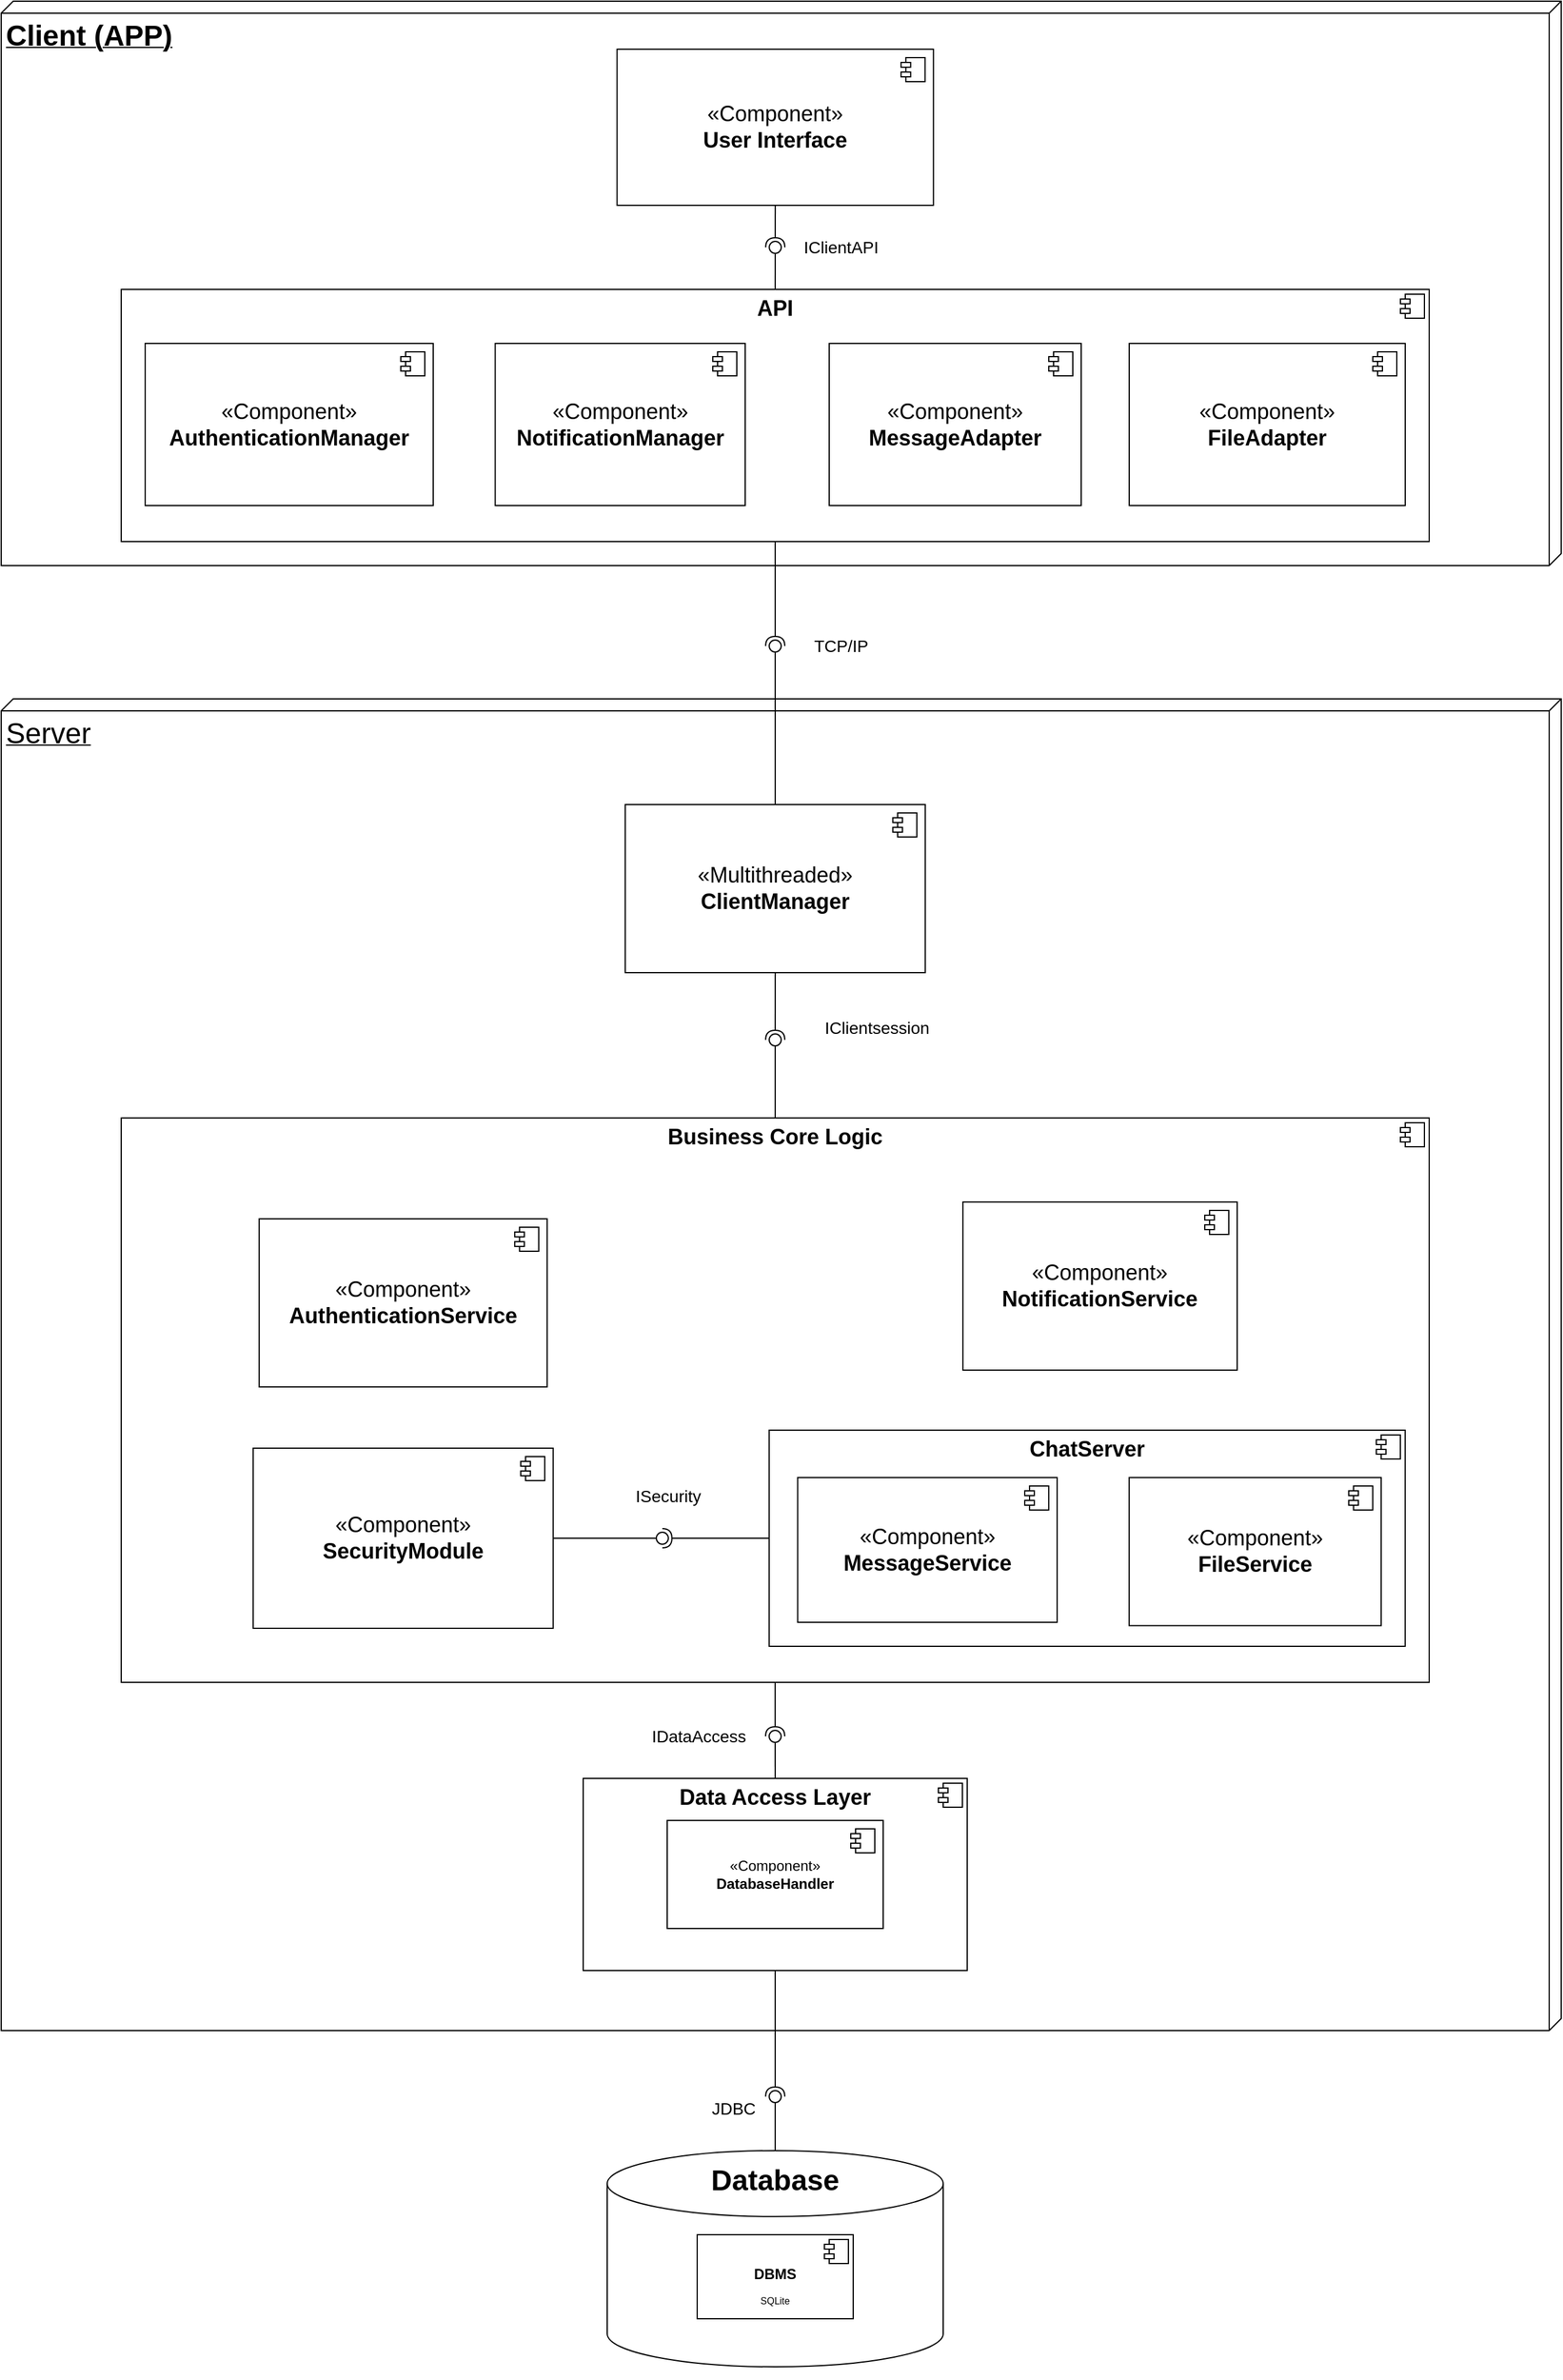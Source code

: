 <mxfile version="26.0.16">
  <diagram name="Page-1" id="5f0bae14-7c28-e335-631c-24af17079c00">
    <mxGraphModel dx="3264" dy="2356" grid="1" gridSize="10" guides="1" tooltips="1" connect="1" arrows="1" fold="1" page="1" pageScale="1" pageWidth="1100" pageHeight="850" background="none" math="0" shadow="0">
      <root>
        <mxCell id="0" />
        <mxCell id="1" parent="0" />
        <mxCell id="GVH7bZ4-ch_q7qwEqbvq-2" value="&lt;font style=&quot;font-size: 24px;&quot;&gt;&lt;b style=&quot;&quot;&gt;Client (APP)&lt;/b&gt;&lt;/font&gt;" style="verticalAlign=top;align=left;spacingTop=8;spacingLeft=2;spacingRight=12;shape=cube;size=10;direction=south;fontStyle=4;html=1;whiteSpace=wrap;" parent="1" vertex="1">
          <mxGeometry x="10" y="-270" width="1300" height="470" as="geometry" />
        </mxCell>
        <mxCell id="GVH7bZ4-ch_q7qwEqbvq-4" value="&lt;font style=&quot;font-size: 24px;&quot;&gt;Server&lt;/font&gt;" style="verticalAlign=top;align=left;spacingTop=8;spacingLeft=2;spacingRight=12;shape=cube;size=10;direction=south;fontStyle=4;html=1;whiteSpace=wrap;movable=1;resizable=1;rotatable=1;deletable=1;editable=1;locked=0;connectable=1;" parent="1" vertex="1">
          <mxGeometry x="10" y="311" width="1300" height="1109" as="geometry" />
        </mxCell>
        <mxCell id="GVH7bZ4-ch_q7qwEqbvq-39" value="" style="ellipse;whiteSpace=wrap;html=1;align=center;aspect=fixed;fillColor=none;strokeColor=none;resizable=0;perimeter=centerPerimeter;rotatable=0;allowArrows=0;points=[];outlineConnect=1;" parent="1" vertex="1">
          <mxGeometry x="604.95" y="770" width="10" height="10" as="geometry" />
        </mxCell>
        <mxCell id="GVH7bZ4-ch_q7qwEqbvq-65" value="" style="ellipse;whiteSpace=wrap;html=1;align=center;aspect=fixed;fillColor=none;strokeColor=none;resizable=0;perimeter=centerPerimeter;rotatable=0;allowArrows=0;points=[];outlineConnect=1;" parent="1" vertex="1">
          <mxGeometry x="255" y="271" width="10" height="10" as="geometry" />
        </mxCell>
        <mxCell id="GVH7bZ4-ch_q7qwEqbvq-91" value="" style="ellipse;whiteSpace=wrap;html=1;align=center;aspect=fixed;fillColor=none;strokeColor=none;resizable=0;perimeter=centerPerimeter;rotatable=0;allowArrows=0;points=[];outlineConnect=1;" parent="1" vertex="1">
          <mxGeometry x="765" y="272" width="10" height="10" as="geometry" />
        </mxCell>
        <mxCell id="GVH7bZ4-ch_q7qwEqbvq-100" value="" style="ellipse;whiteSpace=wrap;html=1;align=center;aspect=fixed;fillColor=none;strokeColor=none;resizable=0;perimeter=centerPerimeter;rotatable=0;allowArrows=0;points=[];outlineConnect=1;" parent="1" vertex="1">
          <mxGeometry x="764.95" y="990" width="10" height="10" as="geometry" />
        </mxCell>
        <mxCell id="GVH7bZ4-ch_q7qwEqbvq-103" value="" style="ellipse;whiteSpace=wrap;html=1;align=center;aspect=fixed;fillColor=none;strokeColor=none;resizable=0;perimeter=centerPerimeter;rotatable=0;allowArrows=0;points=[];outlineConnect=1;" parent="1" vertex="1">
          <mxGeometry x="519.95" y="870" width="10" height="10" as="geometry" />
        </mxCell>
        <mxCell id="GVH7bZ4-ch_q7qwEqbvq-106" value="" style="ellipse;whiteSpace=wrap;html=1;align=center;aspect=fixed;fillColor=none;strokeColor=none;resizable=0;perimeter=centerPerimeter;rotatable=0;allowArrows=0;points=[];outlineConnect=1;" parent="1" vertex="1">
          <mxGeometry x="254.95" y="990" width="10" height="10" as="geometry" />
        </mxCell>
        <mxCell id="GVH7bZ4-ch_q7qwEqbvq-115" value="" style="ellipse;whiteSpace=wrap;html=1;align=center;aspect=fixed;fillColor=none;strokeColor=none;resizable=0;perimeter=centerPerimeter;rotatable=0;allowArrows=0;points=[];outlineConnect=1;" parent="1" vertex="1">
          <mxGeometry x="1030" y="272" width="10" height="10" as="geometry" />
        </mxCell>
        <mxCell id="ot8jC1JeRxp6GfneqWq5-29" value="" style="ellipse;whiteSpace=wrap;html=1;align=center;aspect=fixed;fillColor=none;strokeColor=none;resizable=0;perimeter=centerPerimeter;rotatable=0;allowArrows=0;points=[];outlineConnect=1;" parent="1" vertex="1">
          <mxGeometry x="898" y="291" width="10" height="10" as="geometry" />
        </mxCell>
        <mxCell id="ot8jC1JeRxp6GfneqWq5-35" value="" style="ellipse;whiteSpace=wrap;html=1;align=center;aspect=fixed;fillColor=none;strokeColor=none;resizable=0;perimeter=centerPerimeter;rotatable=0;allowArrows=0;points=[];outlineConnect=1;" parent="1" vertex="1">
          <mxGeometry x="631" y="281" width="10" height="10" as="geometry" />
        </mxCell>
        <mxCell id="ot8jC1JeRxp6GfneqWq5-38" value="" style="ellipse;whiteSpace=wrap;html=1;align=center;aspect=fixed;fillColor=none;strokeColor=none;resizable=0;perimeter=centerPerimeter;rotatable=0;allowArrows=0;points=[];outlineConnect=1;" parent="1" vertex="1">
          <mxGeometry x="650" y="291" width="10" height="10" as="geometry" />
        </mxCell>
        <mxCell id="ot8jC1JeRxp6GfneqWq5-49" value="" style="rounded=0;orthogonalLoop=1;jettySize=auto;html=1;endArrow=halfCircle;endFill=0;endSize=6;strokeWidth=1;sketch=0;exitX=0.5;exitY=1;exitDx=0;exitDy=0;" parent="1" target="ot8jC1JeRxp6GfneqWq5-51" edge="1">
          <mxGeometry relative="1" as="geometry">
            <mxPoint x="654.95" y="1080" as="sourcePoint" />
          </mxGeometry>
        </mxCell>
        <mxCell id="ot8jC1JeRxp6GfneqWq5-14" value="&lt;p style=&quot;margin:0px;margin-top:6px;text-align:center;&quot;&gt;&lt;b&gt;&lt;font style=&quot;font-size: 18px;&quot;&gt;Business Core Logic&lt;/font&gt;&lt;/b&gt;&lt;/p&gt;" style="align=left;overflow=fill;html=1;dropTarget=0;whiteSpace=wrap;" parent="1" vertex="1">
          <mxGeometry x="110" y="660" width="1090" height="470" as="geometry" />
        </mxCell>
        <mxCell id="ot8jC1JeRxp6GfneqWq5-15" value="" style="shape=component;jettyWidth=8;jettyHeight=4;" parent="ot8jC1JeRxp6GfneqWq5-14" vertex="1">
          <mxGeometry x="1" width="20" height="20" relative="1" as="geometry">
            <mxPoint x="-24" y="4" as="offset" />
          </mxGeometry>
        </mxCell>
        <mxCell id="ot8jC1JeRxp6GfneqWq5-3" value="&lt;p style=&quot;margin:0px;margin-top:6px;text-align:center;&quot;&gt;&lt;b&gt;&lt;font style=&quot;font-size: 18px;&quot;&gt;API&lt;/font&gt;&lt;/b&gt;&lt;/p&gt;" style="align=left;overflow=fill;html=1;dropTarget=0;whiteSpace=wrap;container=0;" parent="1" vertex="1">
          <mxGeometry x="110" y="-30" width="1090" height="210" as="geometry" />
        </mxCell>
        <mxCell id="GVH7bZ4-ch_q7qwEqbvq-12" value="" style="ellipse;whiteSpace=wrap;html=1;align=center;aspect=fixed;fillColor=none;strokeColor=none;resizable=0;perimeter=centerPerimeter;rotatable=0;allowArrows=0;points=[];outlineConnect=1;" parent="1" vertex="1">
          <mxGeometry x="526.364" y="231" width="10" height="10" as="geometry" />
        </mxCell>
        <mxCell id="GVH7bZ4-ch_q7qwEqbvq-17" value="" style="ellipse;whiteSpace=wrap;html=1;align=center;aspect=fixed;fillColor=none;strokeColor=none;resizable=0;perimeter=centerPerimeter;rotatable=0;allowArrows=0;points=[];outlineConnect=1;" parent="1" vertex="1">
          <mxGeometry x="566" y="231" width="10" height="10" as="geometry" />
        </mxCell>
        <mxCell id="ot8jC1JeRxp6GfneqWq5-5" value="&lt;font style=&quot;font-size: 18px;&quot;&gt;«Component»&lt;br&gt;&lt;b&gt;User Interface&lt;/b&gt;&lt;/font&gt;" style="html=1;dropTarget=0;whiteSpace=wrap;" parent="1" vertex="1">
          <mxGeometry x="523.23" y="-230" width="263.64" height="130" as="geometry" />
        </mxCell>
        <mxCell id="ot8jC1JeRxp6GfneqWq5-6" value="" style="shape=module;jettyWidth=8;jettyHeight=4;" parent="ot8jC1JeRxp6GfneqWq5-5" vertex="1">
          <mxGeometry x="1" width="20" height="20" relative="1" as="geometry">
            <mxPoint x="-27" y="7" as="offset" />
          </mxGeometry>
        </mxCell>
        <mxCell id="ot8jC1JeRxp6GfneqWq5-7" value="" style="rounded=0;orthogonalLoop=1;jettySize=auto;html=1;endArrow=halfCircle;endFill=0;endSize=6;strokeWidth=1;sketch=0;exitX=0.5;exitY=1;exitDx=0;exitDy=0;" parent="1" source="ot8jC1JeRxp6GfneqWq5-5" target="ot8jC1JeRxp6GfneqWq5-9" edge="1">
          <mxGeometry relative="1" as="geometry">
            <mxPoint x="808.591" y="-75" as="sourcePoint" />
          </mxGeometry>
        </mxCell>
        <mxCell id="ot8jC1JeRxp6GfneqWq5-8" value="" style="rounded=0;orthogonalLoop=1;jettySize=auto;html=1;endArrow=oval;endFill=0;sketch=0;sourcePerimeterSpacing=0;targetPerimeterSpacing=0;endSize=10;exitX=0.5;exitY=0;exitDx=0;exitDy=0;" parent="1" source="ot8jC1JeRxp6GfneqWq5-3" target="ot8jC1JeRxp6GfneqWq5-9" edge="1">
          <mxGeometry relative="1" as="geometry">
            <mxPoint x="768.955" y="-75" as="sourcePoint" />
          </mxGeometry>
        </mxCell>
        <mxCell id="ot8jC1JeRxp6GfneqWq5-9" value="" style="ellipse;whiteSpace=wrap;html=1;align=center;aspect=fixed;fillColor=none;strokeColor=none;resizable=0;perimeter=centerPerimeter;rotatable=0;allowArrows=0;points=[];outlineConnect=1;" parent="1" vertex="1">
          <mxGeometry x="650.045" y="-70" width="10" height="10" as="geometry" />
        </mxCell>
        <mxCell id="ot8jC1JeRxp6GfneqWq5-4" value="" style="shape=component;jettyWidth=8;jettyHeight=4;" parent="1" vertex="1">
          <mxGeometry x="1176" y="-26" width="20" height="20" as="geometry">
            <mxPoint x="-24" y="4" as="offset" />
          </mxGeometry>
        </mxCell>
        <mxCell id="GVH7bZ4-ch_q7qwEqbvq-53" value="&lt;font style=&quot;font-size: 18px;&quot;&gt;«Component»&lt;br&gt;&lt;b&gt;AuthenticationManager&lt;/b&gt;&lt;/font&gt;" style="html=1;dropTarget=0;whiteSpace=wrap;" parent="1" vertex="1">
          <mxGeometry x="130" y="15" width="240" height="135" as="geometry" />
        </mxCell>
        <mxCell id="GVH7bZ4-ch_q7qwEqbvq-54" value="" style="shape=module;jettyWidth=8;jettyHeight=4;" parent="GVH7bZ4-ch_q7qwEqbvq-53" vertex="1">
          <mxGeometry x="1" width="20" height="20" relative="1" as="geometry">
            <mxPoint x="-27" y="7" as="offset" />
          </mxGeometry>
        </mxCell>
        <mxCell id="GVH7bZ4-ch_q7qwEqbvq-55" value="&lt;font style=&quot;font-size: 18px;&quot;&gt;«Component»&lt;br&gt;&lt;b&gt;NotificationManager&lt;/b&gt;&lt;/font&gt;" style="html=1;dropTarget=0;whiteSpace=wrap;" parent="1" vertex="1">
          <mxGeometry x="421.68" y="15" width="208.32" height="135" as="geometry" />
        </mxCell>
        <mxCell id="GVH7bZ4-ch_q7qwEqbvq-56" value="" style="shape=module;jettyWidth=8;jettyHeight=4;" parent="GVH7bZ4-ch_q7qwEqbvq-55" vertex="1">
          <mxGeometry x="1" width="20" height="20" relative="1" as="geometry">
            <mxPoint x="-27" y="7" as="offset" />
          </mxGeometry>
        </mxCell>
        <mxCell id="GVH7bZ4-ch_q7qwEqbvq-57" value="&lt;font style=&quot;font-size: 18px;&quot;&gt;«Component»&lt;br&gt;&lt;b&gt;MessageAdapter&lt;/b&gt;&lt;/font&gt;" style="html=1;dropTarget=0;whiteSpace=wrap;" parent="1" vertex="1">
          <mxGeometry x="700" y="15" width="210" height="135" as="geometry" />
        </mxCell>
        <mxCell id="GVH7bZ4-ch_q7qwEqbvq-58" value="" style="shape=module;jettyWidth=8;jettyHeight=4;" parent="GVH7bZ4-ch_q7qwEqbvq-57" vertex="1">
          <mxGeometry x="1" width="20" height="20" relative="1" as="geometry">
            <mxPoint x="-27" y="7" as="offset" />
          </mxGeometry>
        </mxCell>
        <mxCell id="GVH7bZ4-ch_q7qwEqbvq-111" value="&lt;font style=&quot;font-size: 18px;&quot;&gt;«Component»&lt;br&gt;&lt;b&gt;FileAdapter&lt;/b&gt;&lt;/font&gt;" style="html=1;dropTarget=0;whiteSpace=wrap;" parent="1" vertex="1">
          <mxGeometry x="950" y="15" width="230" height="135" as="geometry" />
        </mxCell>
        <mxCell id="GVH7bZ4-ch_q7qwEqbvq-112" value="" style="shape=module;jettyWidth=8;jettyHeight=4;" parent="GVH7bZ4-ch_q7qwEqbvq-111" vertex="1">
          <mxGeometry x="1" width="20" height="20" relative="1" as="geometry">
            <mxPoint x="-27" y="7" as="offset" />
          </mxGeometry>
        </mxCell>
        <mxCell id="ot8jC1JeRxp6GfneqWq5-50" value="" style="rounded=0;orthogonalLoop=1;jettySize=auto;html=1;endArrow=oval;endFill=0;sketch=0;sourcePerimeterSpacing=0;targetPerimeterSpacing=0;endSize=10;exitX=0.5;exitY=0;exitDx=0;exitDy=0;" parent="1" source="ot8jC1JeRxp6GfneqWq5-12" target="ot8jC1JeRxp6GfneqWq5-51" edge="1">
          <mxGeometry relative="1" as="geometry">
            <mxPoint x="634.95" y="1155" as="sourcePoint" />
          </mxGeometry>
        </mxCell>
        <mxCell id="ot8jC1JeRxp6GfneqWq5-51" value="" style="ellipse;whiteSpace=wrap;html=1;align=center;aspect=fixed;fillColor=none;strokeColor=none;resizable=0;perimeter=centerPerimeter;rotatable=0;allowArrows=0;points=[];outlineConnect=1;" parent="1" vertex="1">
          <mxGeometry x="649.95" y="1170" width="10" height="10" as="geometry" />
        </mxCell>
        <mxCell id="ot8jC1JeRxp6GfneqWq5-52" value="" style="group" parent="1" vertex="1" connectable="0">
          <mxGeometry x="495" y="1220" width="320" height="490" as="geometry" />
        </mxCell>
        <mxCell id="GVH7bZ4-ch_q7qwEqbvq-28" value="" style="group" parent="ot8jC1JeRxp6GfneqWq5-52" vertex="1" connectable="0">
          <mxGeometry x="20" y="300" width="280" height="180" as="geometry" />
        </mxCell>
        <mxCell id="GVH7bZ4-ch_q7qwEqbvq-26" value="" style="shape=cylinder3;whiteSpace=wrap;html=1;boundedLbl=1;backgroundOutline=1;size=27.444;align=center;" parent="GVH7bZ4-ch_q7qwEqbvq-28" vertex="1">
          <mxGeometry width="280" height="180" as="geometry" />
        </mxCell>
        <mxCell id="GVH7bZ4-ch_q7qwEqbvq-22" value="&lt;p style=&quot;margin:0px;margin-top:6px;text-align:center;&quot;&gt;&lt;b&gt;&lt;br&gt;&lt;/b&gt;&lt;/p&gt;&lt;p style=&quot;margin:0px;margin-top:6px;text-align:center;&quot;&gt;&lt;b&gt;DBMS&lt;/b&gt;&lt;/p&gt;&lt;p style=&quot;margin:0px;margin-top:6px;text-align:center;&quot;&gt;&lt;font style=&quot;font-size: 8px;&quot;&gt;SQLite&lt;/font&gt;&lt;/p&gt;&lt;p style=&quot;margin:0px;margin-left:8px;&quot;&gt;&lt;br&gt;&lt;/p&gt;" style="align=left;overflow=fill;html=1;dropTarget=0;whiteSpace=wrap;" parent="GVH7bZ4-ch_q7qwEqbvq-28" vertex="1">
          <mxGeometry x="75" y="70" width="130" height="70" as="geometry" />
        </mxCell>
        <mxCell id="GVH7bZ4-ch_q7qwEqbvq-23" value="" style="shape=component;jettyWidth=8;jettyHeight=4;" parent="GVH7bZ4-ch_q7qwEqbvq-22" vertex="1">
          <mxGeometry x="1" width="20" height="20" relative="1" as="geometry">
            <mxPoint x="-24" y="4" as="offset" />
          </mxGeometry>
        </mxCell>
        <mxCell id="GVH7bZ4-ch_q7qwEqbvq-27" value="&lt;b&gt;&lt;font style=&quot;font-size: 24px;&quot;&gt;Database&lt;/font&gt;&lt;/b&gt;" style="text;html=1;align=center;verticalAlign=middle;whiteSpace=wrap;rounded=0;" parent="GVH7bZ4-ch_q7qwEqbvq-28" vertex="1">
          <mxGeometry x="110" y="10" width="60" height="30" as="geometry" />
        </mxCell>
        <mxCell id="GVH7bZ4-ch_q7qwEqbvq-75" value="" style="rounded=0;orthogonalLoop=1;jettySize=auto;html=1;endArrow=halfCircle;endFill=0;endSize=6;strokeWidth=1;sketch=0;exitX=0.5;exitY=1;exitDx=0;exitDy=0;" parent="ot8jC1JeRxp6GfneqWq5-52" source="GVH7bZ4-ch_q7qwEqbvq-93" target="GVH7bZ4-ch_q7qwEqbvq-77" edge="1">
          <mxGeometry relative="1" as="geometry">
            <mxPoint x="55" y="30" as="sourcePoint" />
          </mxGeometry>
        </mxCell>
        <mxCell id="GVH7bZ4-ch_q7qwEqbvq-76" value="" style="rounded=0;orthogonalLoop=1;jettySize=auto;html=1;endArrow=oval;endFill=0;sketch=0;sourcePerimeterSpacing=0;targetPerimeterSpacing=0;endSize=10;exitX=0.5;exitY=0;exitDx=0;exitDy=0;exitPerimeter=0;" parent="ot8jC1JeRxp6GfneqWq5-52" source="GVH7bZ4-ch_q7qwEqbvq-26" target="GVH7bZ4-ch_q7qwEqbvq-77" edge="1">
          <mxGeometry relative="1" as="geometry">
            <mxPoint x="30" y="95" as="sourcePoint" />
          </mxGeometry>
        </mxCell>
        <mxCell id="GVH7bZ4-ch_q7qwEqbvq-77" value="" style="ellipse;whiteSpace=wrap;html=1;align=center;aspect=fixed;fillColor=none;strokeColor=none;resizable=0;perimeter=centerPerimeter;rotatable=0;allowArrows=0;points=[];outlineConnect=1;" parent="ot8jC1JeRxp6GfneqWq5-52" vertex="1">
          <mxGeometry x="155" y="250" width="10" height="10" as="geometry" />
        </mxCell>
        <mxCell id="GVH7bZ4-ch_q7qwEqbvq-88" value="&lt;font style=&quot;font-size: 14px;&quot;&gt;JDBC&lt;/font&gt;" style="text;html=1;align=center;verticalAlign=middle;resizable=0;points=[];autosize=1;strokeColor=none;fillColor=none;" parent="ot8jC1JeRxp6GfneqWq5-52" vertex="1">
          <mxGeometry x="95" y="250" width="60" height="30" as="geometry" />
        </mxCell>
        <mxCell id="ot8jC1JeRxp6GfneqWq5-16" value="" style="group" parent="ot8jC1JeRxp6GfneqWq5-52" vertex="1" connectable="0">
          <mxGeometry y="-10" width="320" height="160" as="geometry" />
        </mxCell>
        <mxCell id="ot8jC1JeRxp6GfneqWq5-12" value="&lt;p style=&quot;margin:0px;margin-top:6px;text-align:center;&quot;&gt;&lt;b&gt;&lt;font style=&quot;font-size: 18px;&quot;&gt;Data Access Layer&lt;/font&gt;&lt;/b&gt;&lt;/p&gt;" style="align=left;overflow=fill;html=1;dropTarget=0;whiteSpace=wrap;" parent="ot8jC1JeRxp6GfneqWq5-16" vertex="1">
          <mxGeometry width="320" height="160" as="geometry" />
        </mxCell>
        <mxCell id="ot8jC1JeRxp6GfneqWq5-13" value="" style="shape=component;jettyWidth=8;jettyHeight=4;" parent="ot8jC1JeRxp6GfneqWq5-12" vertex="1">
          <mxGeometry x="1" width="20" height="20" relative="1" as="geometry">
            <mxPoint x="-24" y="4" as="offset" />
          </mxGeometry>
        </mxCell>
        <mxCell id="GVH7bZ4-ch_q7qwEqbvq-93" value="«Component»&lt;br&gt;&lt;b&gt;DatabaseHandler&lt;/b&gt;" style="html=1;dropTarget=0;whiteSpace=wrap;" parent="ot8jC1JeRxp6GfneqWq5-16" vertex="1">
          <mxGeometry x="70" y="35" width="180" height="90" as="geometry" />
        </mxCell>
        <mxCell id="GVH7bZ4-ch_q7qwEqbvq-94" value="" style="shape=module;jettyWidth=8;jettyHeight=4;" parent="GVH7bZ4-ch_q7qwEqbvq-93" vertex="1">
          <mxGeometry x="1" width="20" height="20" relative="1" as="geometry">
            <mxPoint x="-27" y="7" as="offset" />
          </mxGeometry>
        </mxCell>
        <mxCell id="ot8jC1JeRxp6GfneqWq5-54" value="&lt;font style=&quot;font-size: 14px;&quot;&gt;ISecurity&lt;/font&gt;" style="text;html=1;align=center;verticalAlign=middle;whiteSpace=wrap;rounded=0;" parent="1" vertex="1">
          <mxGeometry x="536.31" y="959.454" width="60" height="30.545" as="geometry" />
        </mxCell>
        <mxCell id="ot8jC1JeRxp6GfneqWq5-56" value="&lt;font style=&quot;font-size: 14px;&quot;&gt;TCP/IP&lt;/font&gt;" style="text;html=1;align=center;verticalAlign=middle;whiteSpace=wrap;rounded=0;" parent="1" vertex="1">
          <mxGeometry x="680" y="252" width="60" height="30" as="geometry" />
        </mxCell>
        <mxCell id="ot8jC1JeRxp6GfneqWq5-53" value="&lt;font style=&quot;font-size: 14px;&quot;&gt;IDataAccess&lt;/font&gt;" style="text;html=1;align=center;verticalAlign=middle;resizable=0;points=[];autosize=1;strokeColor=none;fillColor=none;" parent="1" vertex="1">
          <mxGeometry x="540.95" y="1160" width="100" height="30" as="geometry" />
        </mxCell>
        <mxCell id="ot8jC1JeRxp6GfneqWq5-61" value="&lt;font style=&quot;font-size: 14px;&quot;&gt;IClientAPI&lt;/font&gt;" style="text;html=1;align=center;verticalAlign=middle;whiteSpace=wrap;rounded=0;" parent="1" vertex="1">
          <mxGeometry x="680" y="-80" width="60" height="30" as="geometry" />
        </mxCell>
        <mxCell id="ot8jC1JeRxp6GfneqWq5-24" value="&lt;p style=&quot;margin:0px;margin-top:6px;text-align:center;&quot;&gt;&lt;b&gt;&lt;font style=&quot;font-size: 18px;&quot;&gt;ChatServer&lt;/font&gt;&lt;/b&gt;&lt;/p&gt;" style="align=left;overflow=fill;html=1;dropTarget=0;whiteSpace=wrap;" parent="1" vertex="1">
          <mxGeometry x="649.95" y="920" width="530" height="180" as="geometry" />
        </mxCell>
        <mxCell id="ot8jC1JeRxp6GfneqWq5-25" value="" style="shape=component;jettyWidth=8;jettyHeight=4;" parent="ot8jC1JeRxp6GfneqWq5-24" vertex="1">
          <mxGeometry x="1" width="20" height="20" relative="1" as="geometry">
            <mxPoint x="-24" y="4" as="offset" />
          </mxGeometry>
        </mxCell>
        <mxCell id="GVH7bZ4-ch_q7qwEqbvq-61" value="&lt;font style=&quot;font-size: 18px;&quot;&gt;«Component»&lt;br&gt;&lt;b style=&quot;&quot;&gt;AuthenticationService&lt;/b&gt;&lt;/font&gt;" style="html=1;dropTarget=0;whiteSpace=wrap;" parent="1" vertex="1">
          <mxGeometry x="224.95" y="744" width="240" height="140" as="geometry" />
        </mxCell>
        <mxCell id="GVH7bZ4-ch_q7qwEqbvq-62" value="" style="shape=module;jettyWidth=8;jettyHeight=4;" parent="GVH7bZ4-ch_q7qwEqbvq-61" vertex="1">
          <mxGeometry x="1" width="20" height="20" relative="1" as="geometry">
            <mxPoint x="-27" y="7" as="offset" />
          </mxGeometry>
        </mxCell>
        <mxCell id="GVH7bZ4-ch_q7qwEqbvq-68" value="&lt;font style=&quot;font-size: 18px;&quot;&gt;«Component»&lt;br&gt;&lt;b style=&quot;&quot;&gt;NotificationService&lt;/b&gt;&lt;/font&gt;" style="html=1;dropTarget=0;whiteSpace=wrap;" parent="1" vertex="1">
          <mxGeometry x="811.41" y="730" width="228.59" height="140" as="geometry" />
        </mxCell>
        <mxCell id="GVH7bZ4-ch_q7qwEqbvq-69" value="" style="shape=module;jettyWidth=8;jettyHeight=4;" parent="GVH7bZ4-ch_q7qwEqbvq-68" vertex="1">
          <mxGeometry x="1" width="20" height="20" relative="1" as="geometry">
            <mxPoint x="-27" y="7" as="offset" />
          </mxGeometry>
        </mxCell>
        <mxCell id="GVH7bZ4-ch_q7qwEqbvq-78" value="&lt;font style=&quot;font-size: 18px;&quot;&gt;«Component»&lt;br&gt;&lt;b&gt;MessageService&lt;/b&gt;&lt;/font&gt;" style="html=1;dropTarget=0;whiteSpace=wrap;" parent="1" vertex="1">
          <mxGeometry x="673.74" y="959.46" width="216.21" height="120.54" as="geometry" />
        </mxCell>
        <mxCell id="GVH7bZ4-ch_q7qwEqbvq-79" value="" style="shape=module;jettyWidth=8;jettyHeight=4;" parent="GVH7bZ4-ch_q7qwEqbvq-78" vertex="1">
          <mxGeometry x="1" width="20" height="20" relative="1" as="geometry">
            <mxPoint x="-27" y="7" as="offset" />
          </mxGeometry>
        </mxCell>
        <mxCell id="GVH7bZ4-ch_q7qwEqbvq-80" value="&lt;font style=&quot;font-size: 18px;&quot;&gt;«Component»&lt;br&gt;&lt;b&gt;SecurityModule&lt;/b&gt;&lt;/font&gt;" style="html=1;dropTarget=0;whiteSpace=wrap;" parent="1" vertex="1">
          <mxGeometry x="219.95" y="935" width="250" height="150" as="geometry" />
        </mxCell>
        <mxCell id="GVH7bZ4-ch_q7qwEqbvq-81" value="" style="shape=module;jettyWidth=8;jettyHeight=4;" parent="GVH7bZ4-ch_q7qwEqbvq-80" vertex="1">
          <mxGeometry x="1" width="20" height="20" relative="1" as="geometry">
            <mxPoint x="-27" y="7" as="offset" />
          </mxGeometry>
        </mxCell>
        <mxCell id="GVH7bZ4-ch_q7qwEqbvq-117" value="&lt;font style=&quot;font-size: 18px;&quot;&gt;«Component»&lt;br&gt;&lt;b&gt;FileService&lt;/b&gt;&lt;/font&gt;" style="html=1;dropTarget=0;whiteSpace=wrap;" parent="1" vertex="1">
          <mxGeometry x="949.95" y="959.45" width="210" height="123.33" as="geometry" />
        </mxCell>
        <mxCell id="GVH7bZ4-ch_q7qwEqbvq-118" value="" style="shape=module;jettyWidth=8;jettyHeight=4;" parent="GVH7bZ4-ch_q7qwEqbvq-117" vertex="1">
          <mxGeometry x="1" width="20" height="20" relative="1" as="geometry">
            <mxPoint x="-27" y="7" as="offset" />
          </mxGeometry>
        </mxCell>
        <mxCell id="ot8jC1JeRxp6GfneqWq5-32" value="" style="ellipse;whiteSpace=wrap;html=1;align=center;aspect=fixed;fillColor=none;strokeColor=none;resizable=0;perimeter=centerPerimeter;rotatable=0;allowArrows=0;points=[];outlineConnect=1;" parent="1" vertex="1">
          <mxGeometry x="909.953" y="873.997" width="10" height="10" as="geometry" />
        </mxCell>
        <mxCell id="ot8jC1JeRxp6GfneqWq5-43" value="" style="rounded=0;orthogonalLoop=1;jettySize=auto;html=1;endArrow=halfCircle;endFill=0;endSize=6;strokeWidth=1;sketch=0;exitX=0;exitY=0.5;exitDx=0;exitDy=0;" parent="1" source="ot8jC1JeRxp6GfneqWq5-24" target="ot8jC1JeRxp6GfneqWq5-45" edge="1">
          <mxGeometry relative="1" as="geometry">
            <mxPoint x="592.026" y="1015.152" as="sourcePoint" />
          </mxGeometry>
        </mxCell>
        <mxCell id="ot8jC1JeRxp6GfneqWq5-44" value="" style="rounded=0;orthogonalLoop=1;jettySize=auto;html=1;endArrow=oval;endFill=0;sketch=0;sourcePerimeterSpacing=0;targetPerimeterSpacing=0;endSize=10;exitX=1;exitY=0.5;exitDx=0;exitDy=0;" parent="1" source="GVH7bZ4-ch_q7qwEqbvq-80" target="ot8jC1JeRxp6GfneqWq5-45" edge="1">
          <mxGeometry relative="1" as="geometry">
            <mxPoint x="549.268" y="1015.152" as="sourcePoint" />
          </mxGeometry>
        </mxCell>
        <mxCell id="ot8jC1JeRxp6GfneqWq5-45" value="" style="ellipse;whiteSpace=wrap;html=1;align=center;aspect=fixed;fillColor=none;strokeColor=none;resizable=0;perimeter=centerPerimeter;rotatable=0;allowArrows=0;points=[];outlineConnect=1;" parent="1" vertex="1">
          <mxGeometry x="555.952" y="1005.001" width="10" height="10" as="geometry" />
        </mxCell>
        <mxCell id="IHNoXZ9JJPtJQ-aSNHEi-2" value="&lt;font style=&quot;font-size: 14px;&quot;&gt;IClientsession&lt;/font&gt;" style="text;html=1;align=center;verticalAlign=middle;whiteSpace=wrap;rounded=0;" vertex="1" parent="1">
          <mxGeometry x="710" y="570" width="60" height="30" as="geometry" />
        </mxCell>
        <mxCell id="IHNoXZ9JJPtJQ-aSNHEi-3" value="&lt;font style=&quot;font-size: 18px;&quot;&gt;«Multithreaded»&lt;br&gt;&lt;b&gt;ClientManager&lt;/b&gt;&lt;/font&gt;" style="html=1;dropTarget=0;whiteSpace=wrap;" vertex="1" parent="1">
          <mxGeometry x="530.05" y="399" width="250" height="140" as="geometry" />
        </mxCell>
        <mxCell id="IHNoXZ9JJPtJQ-aSNHEi-4" value="" style="shape=module;jettyWidth=8;jettyHeight=4;" vertex="1" parent="IHNoXZ9JJPtJQ-aSNHEi-3">
          <mxGeometry x="1" width="20" height="20" relative="1" as="geometry">
            <mxPoint x="-27" y="7" as="offset" />
          </mxGeometry>
        </mxCell>
        <mxCell id="IHNoXZ9JJPtJQ-aSNHEi-5" value="" style="rounded=0;orthogonalLoop=1;jettySize=auto;html=1;endArrow=halfCircle;endFill=0;endSize=6;strokeWidth=1;sketch=0;exitX=0.5;exitY=1;exitDx=0;exitDy=0;" edge="1" target="IHNoXZ9JJPtJQ-aSNHEi-7" parent="1" source="IHNoXZ9JJPtJQ-aSNHEi-3">
          <mxGeometry relative="1" as="geometry">
            <mxPoint x="679" y="585" as="sourcePoint" />
          </mxGeometry>
        </mxCell>
        <mxCell id="IHNoXZ9JJPtJQ-aSNHEi-6" value="" style="rounded=0;orthogonalLoop=1;jettySize=auto;html=1;endArrow=oval;endFill=0;sketch=0;sourcePerimeterSpacing=0;targetPerimeterSpacing=0;endSize=10;exitX=0.5;exitY=0;exitDx=0;exitDy=0;" edge="1" target="IHNoXZ9JJPtJQ-aSNHEi-7" parent="1" source="ot8jC1JeRxp6GfneqWq5-14">
          <mxGeometry relative="1" as="geometry">
            <mxPoint x="639" y="585" as="sourcePoint" />
          </mxGeometry>
        </mxCell>
        <mxCell id="IHNoXZ9JJPtJQ-aSNHEi-7" value="" style="ellipse;whiteSpace=wrap;html=1;align=center;aspect=fixed;fillColor=none;strokeColor=none;resizable=0;perimeter=centerPerimeter;rotatable=0;allowArrows=0;points=[];outlineConnect=1;" vertex="1" parent="1">
          <mxGeometry x="650" y="590" width="10" height="10" as="geometry" />
        </mxCell>
        <mxCell id="IHNoXZ9JJPtJQ-aSNHEi-12" value="" style="rounded=0;orthogonalLoop=1;jettySize=auto;html=1;endArrow=halfCircle;endFill=0;endSize=6;strokeWidth=1;sketch=0;exitX=0.5;exitY=1;exitDx=0;exitDy=0;" edge="1" target="IHNoXZ9JJPtJQ-aSNHEi-14" parent="1" source="ot8jC1JeRxp6GfneqWq5-3">
          <mxGeometry relative="1" as="geometry">
            <mxPoint x="670" y="296" as="sourcePoint" />
          </mxGeometry>
        </mxCell>
        <mxCell id="IHNoXZ9JJPtJQ-aSNHEi-13" value="" style="rounded=0;orthogonalLoop=1;jettySize=auto;html=1;endArrow=oval;endFill=0;sketch=0;sourcePerimeterSpacing=0;targetPerimeterSpacing=0;endSize=10;exitX=0.5;exitY=0;exitDx=0;exitDy=0;" edge="1" target="IHNoXZ9JJPtJQ-aSNHEi-14" parent="1" source="IHNoXZ9JJPtJQ-aSNHEi-3">
          <mxGeometry relative="1" as="geometry">
            <mxPoint x="630" y="296" as="sourcePoint" />
          </mxGeometry>
        </mxCell>
        <mxCell id="IHNoXZ9JJPtJQ-aSNHEi-14" value="" style="ellipse;whiteSpace=wrap;html=1;align=center;aspect=fixed;fillColor=none;strokeColor=none;resizable=0;perimeter=centerPerimeter;rotatable=0;allowArrows=0;points=[];outlineConnect=1;" vertex="1" parent="1">
          <mxGeometry x="650" y="262" width="10" height="10" as="geometry" />
        </mxCell>
      </root>
    </mxGraphModel>
  </diagram>
</mxfile>
